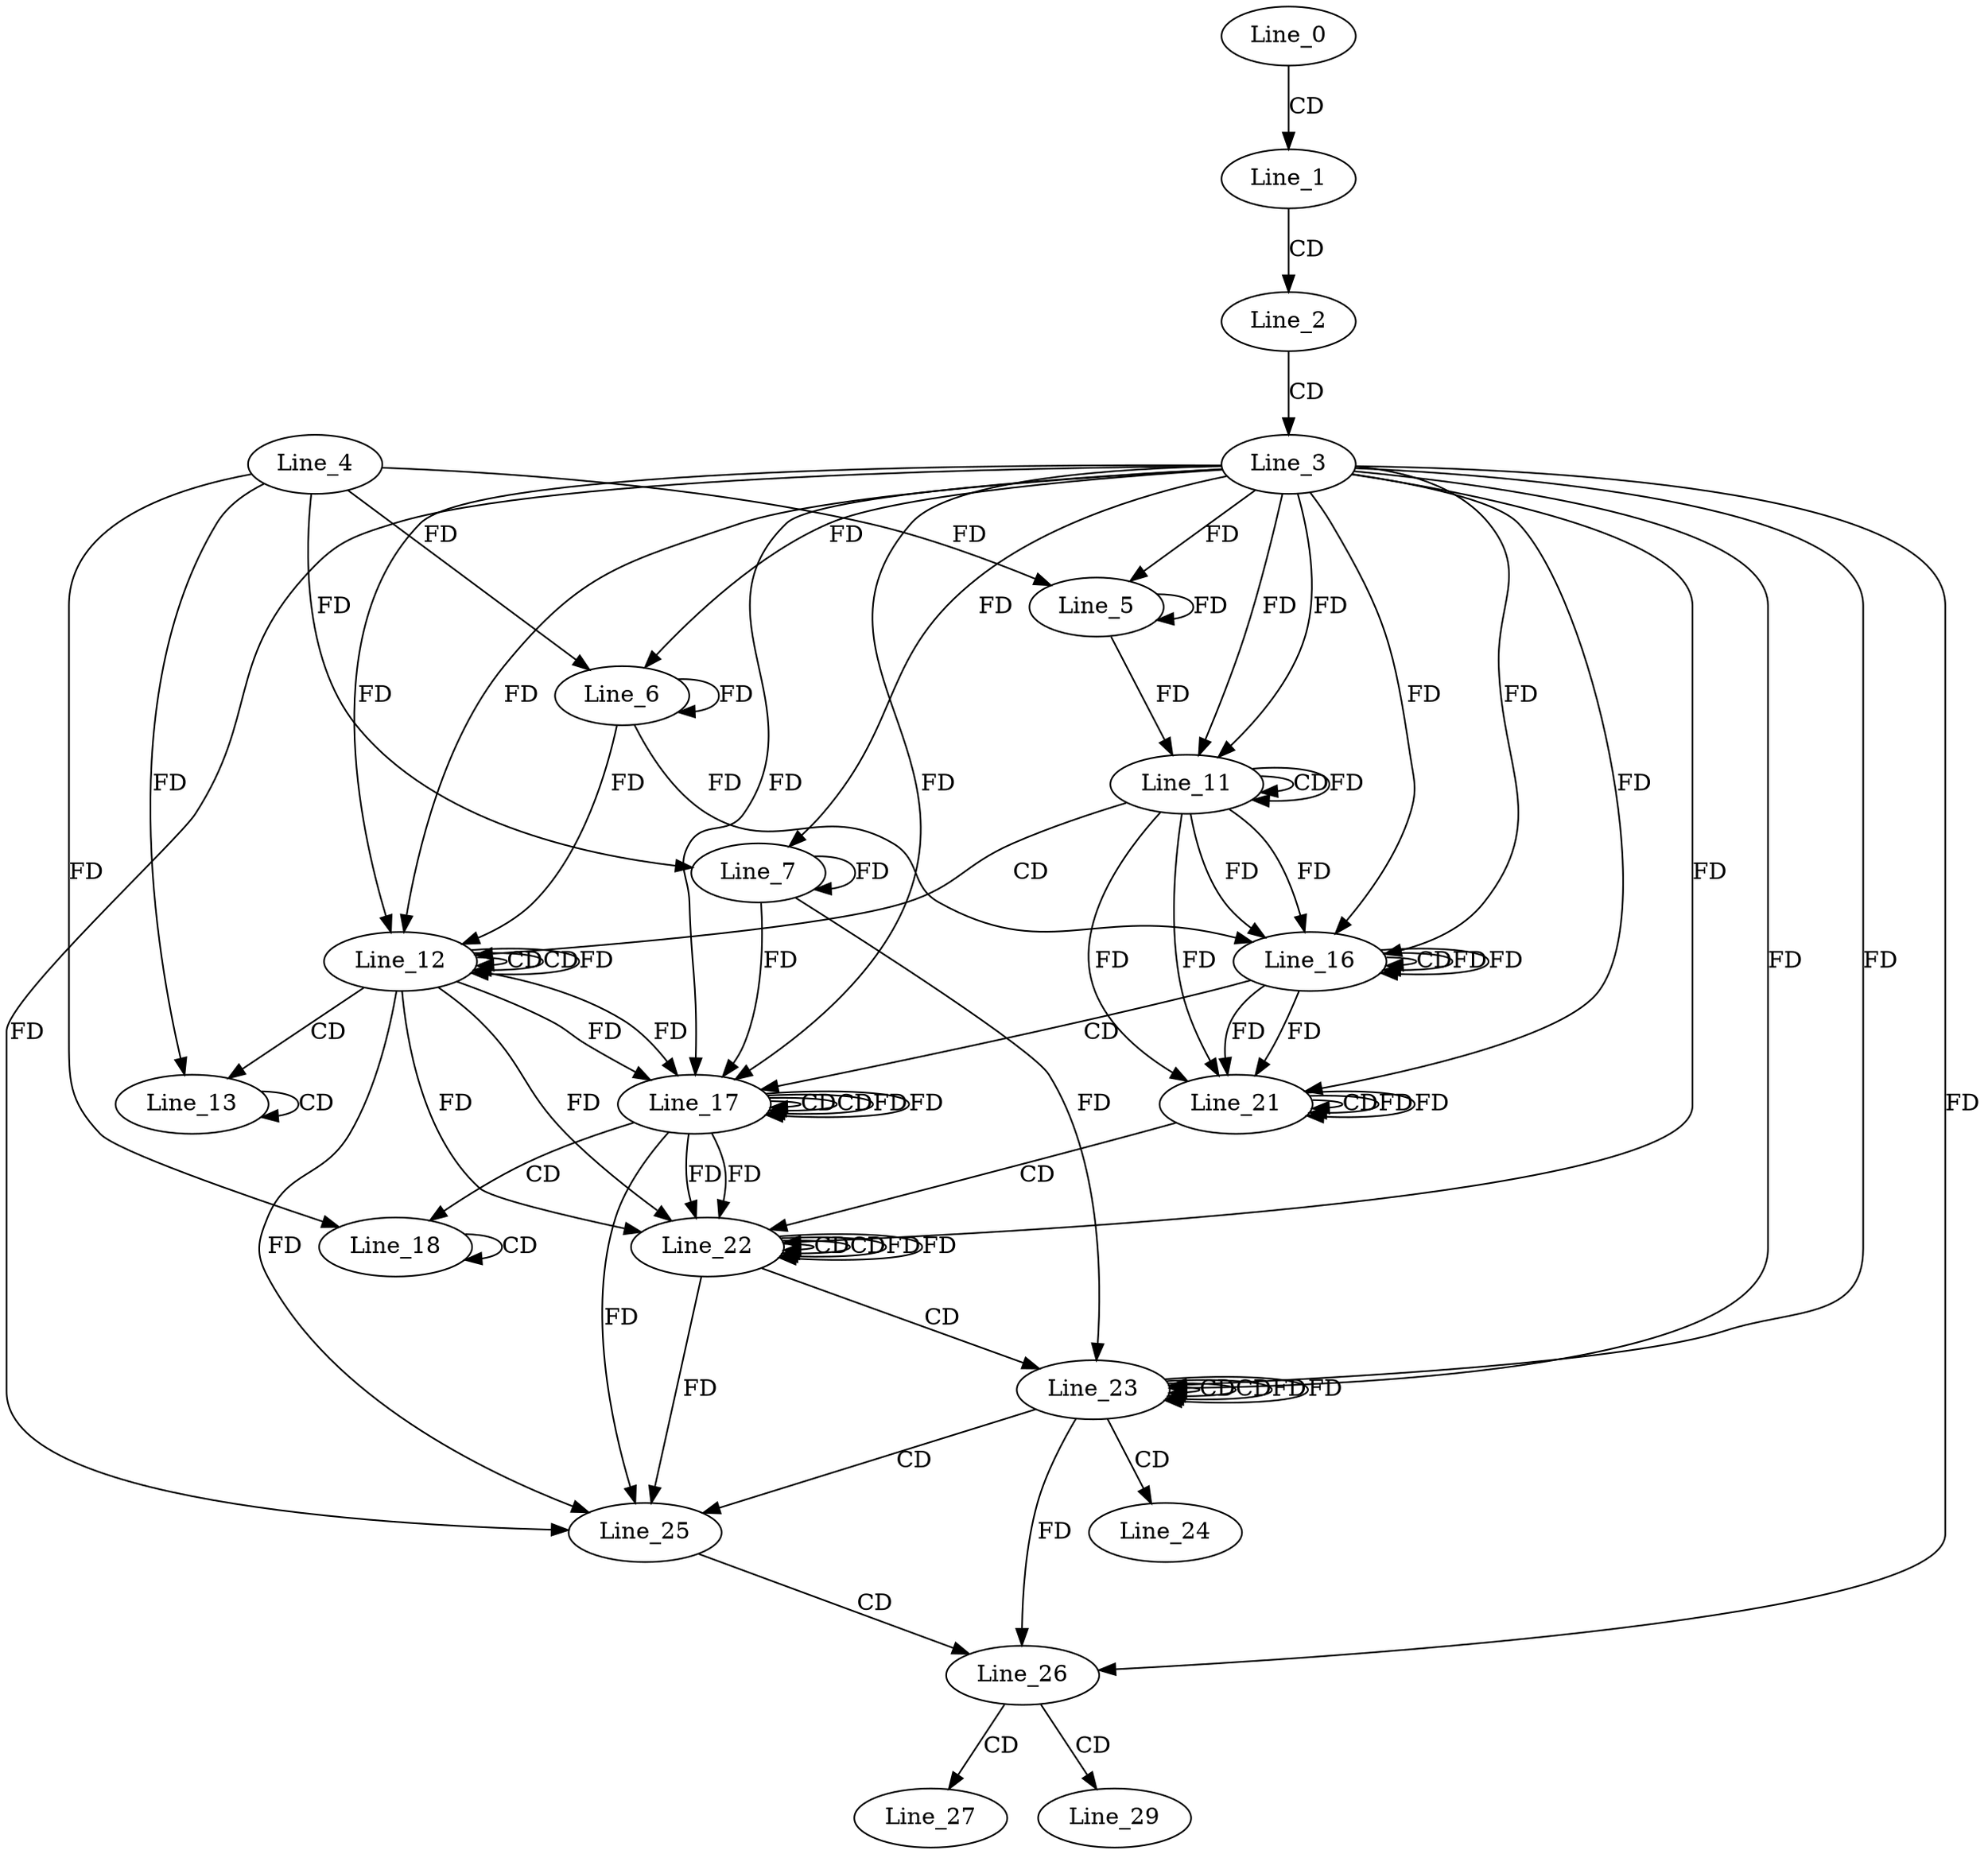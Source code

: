 digraph G {
  Line_0;
  Line_1;
  Line_2;
  Line_3;
  Line_5;
  Line_5;
  Line_4;
  Line_6;
  Line_6;
  Line_7;
  Line_7;
  Line_11;
  Line_11;
  Line_11;
  Line_12;
  Line_12;
  Line_12;
  Line_13;
  Line_13;
  Line_16;
  Line_16;
  Line_16;
  Line_17;
  Line_17;
  Line_17;
  Line_18;
  Line_18;
  Line_21;
  Line_21;
  Line_21;
  Line_22;
  Line_22;
  Line_22;
  Line_23;
  Line_23;
  Line_23;
  Line_24;
  Line_25;
  Line_26;
  Line_27;
  Line_29;
  Line_0 -> Line_1 [ label="CD" ];
  Line_1 -> Line_2 [ label="CD" ];
  Line_2 -> Line_3 [ label="CD" ];
  Line_3 -> Line_5 [ label="FD" ];
  Line_5 -> Line_5 [ label="FD" ];
  Line_4 -> Line_5 [ label="FD" ];
  Line_3 -> Line_6 [ label="FD" ];
  Line_6 -> Line_6 [ label="FD" ];
  Line_4 -> Line_6 [ label="FD" ];
  Line_3 -> Line_7 [ label="FD" ];
  Line_7 -> Line_7 [ label="FD" ];
  Line_4 -> Line_7 [ label="FD" ];
  Line_3 -> Line_11 [ label="FD" ];
  Line_5 -> Line_11 [ label="FD" ];
  Line_11 -> Line_11 [ label="CD" ];
  Line_11 -> Line_11 [ label="FD" ];
  Line_3 -> Line_11 [ label="FD" ];
  Line_11 -> Line_12 [ label="CD" ];
  Line_12 -> Line_12 [ label="CD" ];
  Line_3 -> Line_12 [ label="FD" ];
  Line_6 -> Line_12 [ label="FD" ];
  Line_12 -> Line_12 [ label="CD" ];
  Line_12 -> Line_12 [ label="FD" ];
  Line_3 -> Line_12 [ label="FD" ];
  Line_12 -> Line_13 [ label="CD" ];
  Line_13 -> Line_13 [ label="CD" ];
  Line_4 -> Line_13 [ label="FD" ];
  Line_11 -> Line_16 [ label="FD" ];
  Line_3 -> Line_16 [ label="FD" ];
  Line_6 -> Line_16 [ label="FD" ];
  Line_16 -> Line_16 [ label="CD" ];
  Line_16 -> Line_16 [ label="FD" ];
  Line_11 -> Line_16 [ label="FD" ];
  Line_3 -> Line_16 [ label="FD" ];
  Line_16 -> Line_17 [ label="CD" ];
  Line_17 -> Line_17 [ label="CD" ];
  Line_12 -> Line_17 [ label="FD" ];
  Line_3 -> Line_17 [ label="FD" ];
  Line_7 -> Line_17 [ label="FD" ];
  Line_17 -> Line_17 [ label="CD" ];
  Line_17 -> Line_17 [ label="FD" ];
  Line_12 -> Line_17 [ label="FD" ];
  Line_3 -> Line_17 [ label="FD" ];
  Line_17 -> Line_18 [ label="CD" ];
  Line_18 -> Line_18 [ label="CD" ];
  Line_4 -> Line_18 [ label="FD" ];
  Line_16 -> Line_21 [ label="FD" ];
  Line_11 -> Line_21 [ label="FD" ];
  Line_21 -> Line_21 [ label="CD" ];
  Line_21 -> Line_21 [ label="FD" ];
  Line_16 -> Line_21 [ label="FD" ];
  Line_11 -> Line_21 [ label="FD" ];
  Line_3 -> Line_21 [ label="FD" ];
  Line_21 -> Line_22 [ label="CD" ];
  Line_22 -> Line_22 [ label="CD" ];
  Line_17 -> Line_22 [ label="FD" ];
  Line_12 -> Line_22 [ label="FD" ];
  Line_22 -> Line_22 [ label="CD" ];
  Line_22 -> Line_22 [ label="FD" ];
  Line_17 -> Line_22 [ label="FD" ];
  Line_12 -> Line_22 [ label="FD" ];
  Line_3 -> Line_22 [ label="FD" ];
  Line_22 -> Line_23 [ label="CD" ];
  Line_23 -> Line_23 [ label="CD" ];
  Line_3 -> Line_23 [ label="FD" ];
  Line_7 -> Line_23 [ label="FD" ];
  Line_23 -> Line_23 [ label="CD" ];
  Line_23 -> Line_23 [ label="FD" ];
  Line_3 -> Line_23 [ label="FD" ];
  Line_23 -> Line_24 [ label="CD" ];
  Line_23 -> Line_25 [ label="CD" ];
  Line_22 -> Line_25 [ label="FD" ];
  Line_17 -> Line_25 [ label="FD" ];
  Line_12 -> Line_25 [ label="FD" ];
  Line_3 -> Line_25 [ label="FD" ];
  Line_25 -> Line_26 [ label="CD" ];
  Line_23 -> Line_26 [ label="FD" ];
  Line_3 -> Line_26 [ label="FD" ];
  Line_26 -> Line_27 [ label="CD" ];
  Line_26 -> Line_29 [ label="CD" ];
  Line_16 -> Line_16 [ label="FD" ];
  Line_17 -> Line_17 [ label="FD" ];
  Line_21 -> Line_21 [ label="FD" ];
  Line_22 -> Line_22 [ label="FD" ];
  Line_23 -> Line_23 [ label="FD" ];
}
